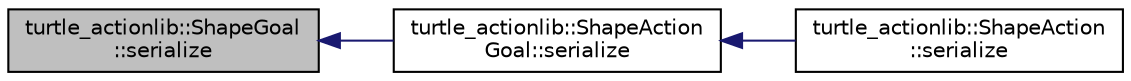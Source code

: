 digraph "turtle_actionlib::ShapeGoal::serialize"
{
  edge [fontname="Helvetica",fontsize="10",labelfontname="Helvetica",labelfontsize="10"];
  node [fontname="Helvetica",fontsize="10",shape=record];
  rankdir="LR";
  Node1 [label="turtle_actionlib::ShapeGoal\l::serialize",height=0.2,width=0.4,color="black", fillcolor="grey75", style="filled" fontcolor="black"];
  Node1 -> Node2 [dir="back",color="midnightblue",fontsize="10",style="solid",fontname="Helvetica"];
  Node2 [label="turtle_actionlib::ShapeAction\lGoal::serialize",height=0.2,width=0.4,color="black", fillcolor="white", style="filled",URL="$classturtle__actionlib_1_1_shape_action_goal.html#a9fc3d32fe63d4d9f83f96b5d7f42eada"];
  Node2 -> Node3 [dir="back",color="midnightblue",fontsize="10",style="solid",fontname="Helvetica"];
  Node3 [label="turtle_actionlib::ShapeAction\l::serialize",height=0.2,width=0.4,color="black", fillcolor="white", style="filled",URL="$classturtle__actionlib_1_1_shape_action.html#a6810127b9473fde47ad4c979422e857c"];
}
